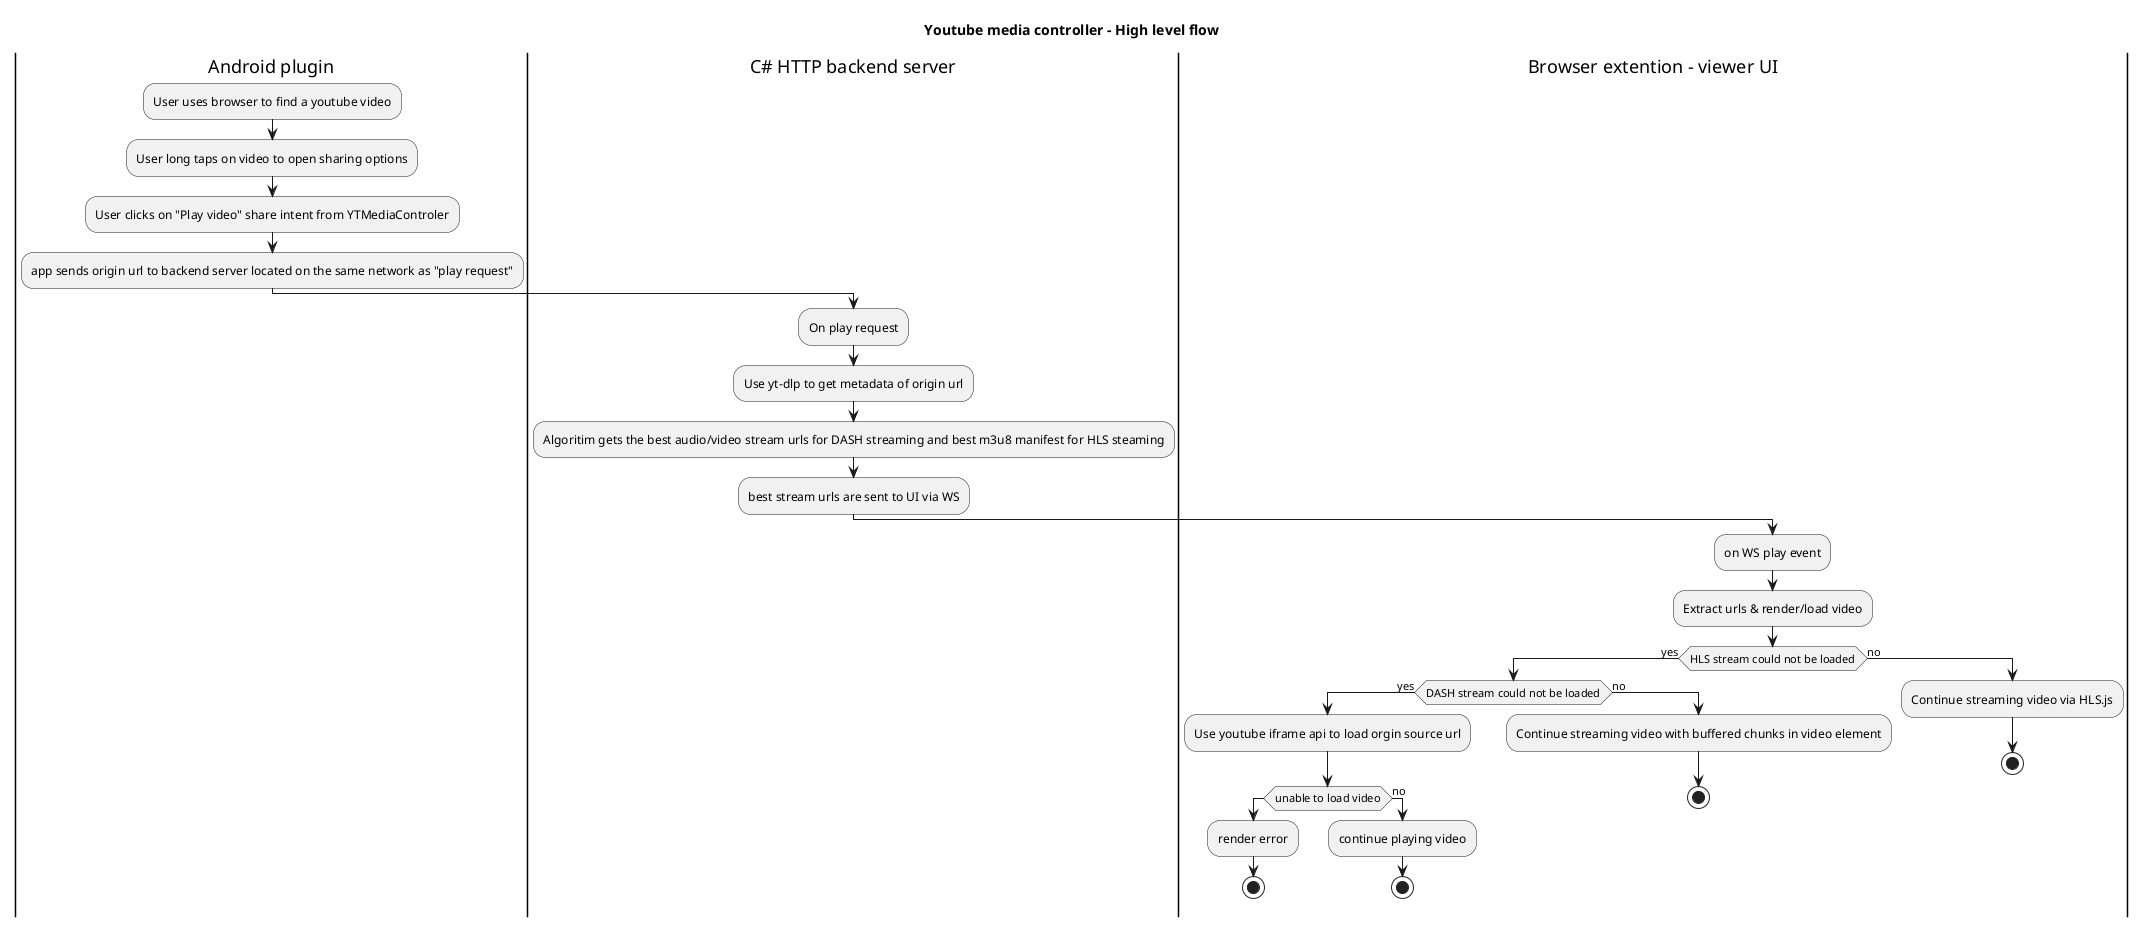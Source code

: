@startuml

title Youtube media controller - High level flow

| Android plugin |
:User uses browser to find a youtube video;
:User long taps on video to open sharing options;
:User clicks on "Play video" share intent from YTMediaControler;
:app sends origin url to backend server located on the same network as "play request";

| C# HTTP backend server |
:On play request;
:Use yt-dlp to get metadata of origin url;
:Algoritim gets the best audio/video stream urls for DASH streaming and best m3u8 manifest for HLS steaming;
:best stream urls are sent to UI via WS;

| Browser extention - viewer UI |
:on WS play event;
:Extract urls & render/load video;
if (HLS stream could not be loaded) then (yes)
 if (DASH stream could not be loaded) then (yes)
 :Use youtube iframe api to load orgin source url;
 if (unable to load video)
 :render error;
 stop
 else (no)
 :continue playing video;
 stop
 end if
 else (no)
 :Continue streaming video with buffered chunks in video element;
 stop
 end if
else (no)
:Continue streaming video via HLS.js;
stop
end if


@enduml